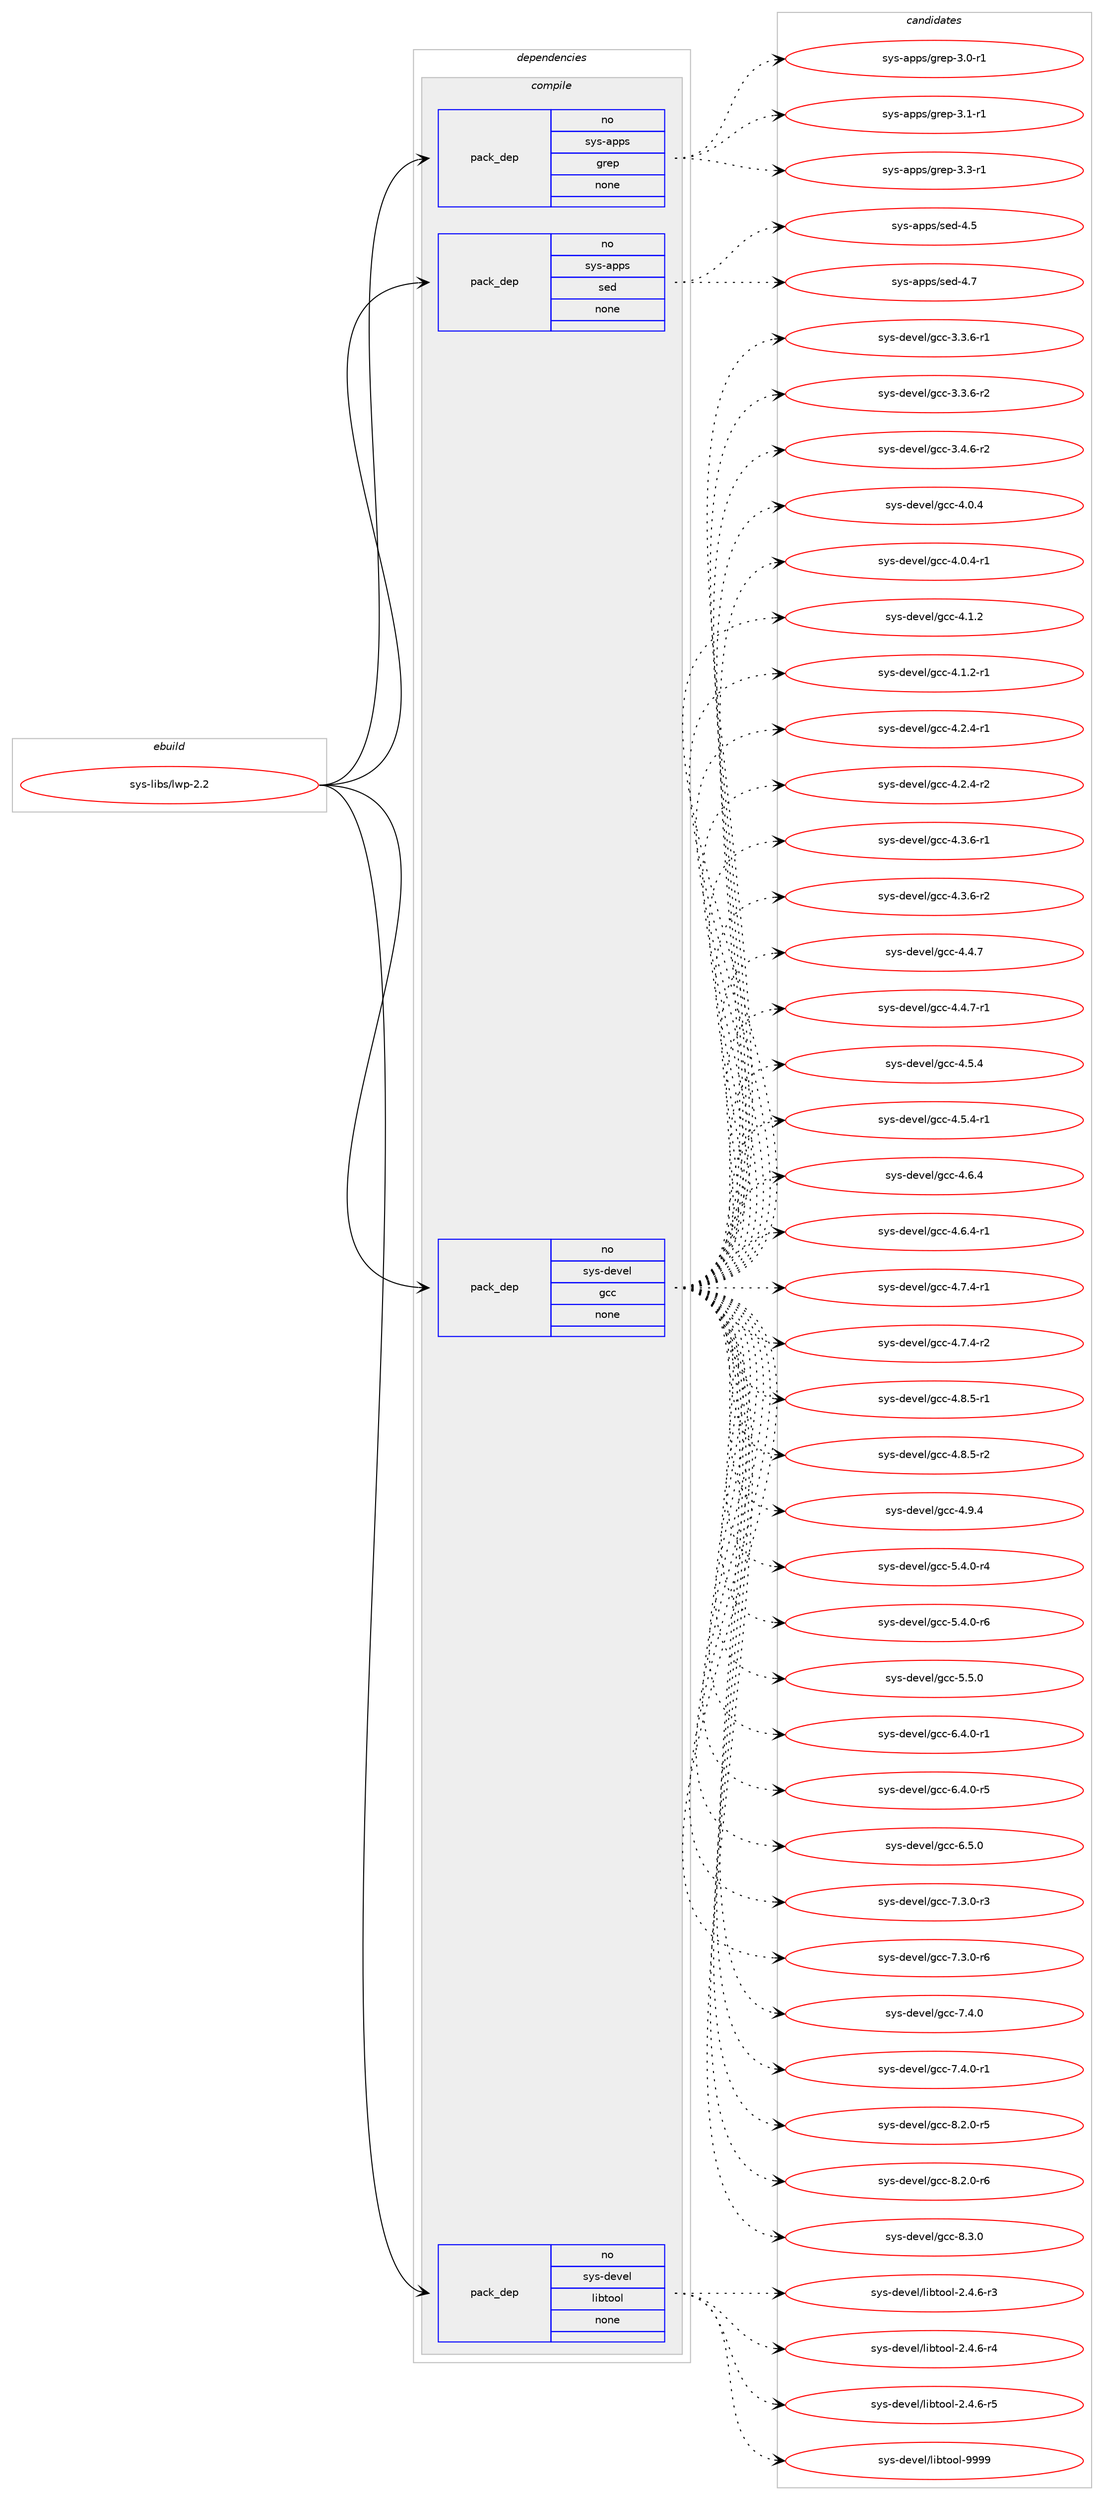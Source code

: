 digraph prolog {

# *************
# Graph options
# *************

newrank=true;
concentrate=true;
compound=true;
graph [rankdir=LR,fontname=Helvetica,fontsize=10,ranksep=1.5];#, ranksep=2.5, nodesep=0.2];
edge  [arrowhead=vee];
node  [fontname=Helvetica,fontsize=10];

# **********
# The ebuild
# **********

subgraph cluster_leftcol {
color=gray;
rank=same;
label=<<i>ebuild</i>>;
id [label="sys-libs/lwp-2.2", color=red, width=4, href="../sys-libs/lwp-2.2.svg"];
}

# ****************
# The dependencies
# ****************

subgraph cluster_midcol {
color=gray;
label=<<i>dependencies</i>>;
subgraph cluster_compile {
fillcolor="#eeeeee";
style=filled;
label=<<i>compile</i>>;
subgraph pack1248245 {
dependency1739122 [label=<<TABLE BORDER="0" CELLBORDER="1" CELLSPACING="0" CELLPADDING="4" WIDTH="220"><TR><TD ROWSPAN="6" CELLPADDING="30">pack_dep</TD></TR><TR><TD WIDTH="110">no</TD></TR><TR><TD>sys-apps</TD></TR><TR><TD>grep</TD></TR><TR><TD>none</TD></TR><TR><TD></TD></TR></TABLE>>, shape=none, color=blue];
}
id:e -> dependency1739122:w [weight=20,style="solid",arrowhead="vee"];
subgraph pack1248246 {
dependency1739123 [label=<<TABLE BORDER="0" CELLBORDER="1" CELLSPACING="0" CELLPADDING="4" WIDTH="220"><TR><TD ROWSPAN="6" CELLPADDING="30">pack_dep</TD></TR><TR><TD WIDTH="110">no</TD></TR><TR><TD>sys-apps</TD></TR><TR><TD>sed</TD></TR><TR><TD>none</TD></TR><TR><TD></TD></TR></TABLE>>, shape=none, color=blue];
}
id:e -> dependency1739123:w [weight=20,style="solid",arrowhead="vee"];
subgraph pack1248247 {
dependency1739124 [label=<<TABLE BORDER="0" CELLBORDER="1" CELLSPACING="0" CELLPADDING="4" WIDTH="220"><TR><TD ROWSPAN="6" CELLPADDING="30">pack_dep</TD></TR><TR><TD WIDTH="110">no</TD></TR><TR><TD>sys-devel</TD></TR><TR><TD>gcc</TD></TR><TR><TD>none</TD></TR><TR><TD></TD></TR></TABLE>>, shape=none, color=blue];
}
id:e -> dependency1739124:w [weight=20,style="solid",arrowhead="vee"];
subgraph pack1248248 {
dependency1739125 [label=<<TABLE BORDER="0" CELLBORDER="1" CELLSPACING="0" CELLPADDING="4" WIDTH="220"><TR><TD ROWSPAN="6" CELLPADDING="30">pack_dep</TD></TR><TR><TD WIDTH="110">no</TD></TR><TR><TD>sys-devel</TD></TR><TR><TD>libtool</TD></TR><TR><TD>none</TD></TR><TR><TD></TD></TR></TABLE>>, shape=none, color=blue];
}
id:e -> dependency1739125:w [weight=20,style="solid",arrowhead="vee"];
}
subgraph cluster_compileandrun {
fillcolor="#eeeeee";
style=filled;
label=<<i>compile and run</i>>;
}
subgraph cluster_run {
fillcolor="#eeeeee";
style=filled;
label=<<i>run</i>>;
}
}

# **************
# The candidates
# **************

subgraph cluster_choices {
rank=same;
color=gray;
label=<<i>candidates</i>>;

subgraph choice1248245 {
color=black;
nodesep=1;
choice115121115459711211211547103114101112455146484511449 [label="sys-apps/grep-3.0-r1", color=red, width=4,href="../sys-apps/grep-3.0-r1.svg"];
choice115121115459711211211547103114101112455146494511449 [label="sys-apps/grep-3.1-r1", color=red, width=4,href="../sys-apps/grep-3.1-r1.svg"];
choice115121115459711211211547103114101112455146514511449 [label="sys-apps/grep-3.3-r1", color=red, width=4,href="../sys-apps/grep-3.3-r1.svg"];
dependency1739122:e -> choice115121115459711211211547103114101112455146484511449:w [style=dotted,weight="100"];
dependency1739122:e -> choice115121115459711211211547103114101112455146494511449:w [style=dotted,weight="100"];
dependency1739122:e -> choice115121115459711211211547103114101112455146514511449:w [style=dotted,weight="100"];
}
subgraph choice1248246 {
color=black;
nodesep=1;
choice11512111545971121121154711510110045524653 [label="sys-apps/sed-4.5", color=red, width=4,href="../sys-apps/sed-4.5.svg"];
choice11512111545971121121154711510110045524655 [label="sys-apps/sed-4.7", color=red, width=4,href="../sys-apps/sed-4.7.svg"];
dependency1739123:e -> choice11512111545971121121154711510110045524653:w [style=dotted,weight="100"];
dependency1739123:e -> choice11512111545971121121154711510110045524655:w [style=dotted,weight="100"];
}
subgraph choice1248247 {
color=black;
nodesep=1;
choice115121115451001011181011084710399994551465146544511449 [label="sys-devel/gcc-3.3.6-r1", color=red, width=4,href="../sys-devel/gcc-3.3.6-r1.svg"];
choice115121115451001011181011084710399994551465146544511450 [label="sys-devel/gcc-3.3.6-r2", color=red, width=4,href="../sys-devel/gcc-3.3.6-r2.svg"];
choice115121115451001011181011084710399994551465246544511450 [label="sys-devel/gcc-3.4.6-r2", color=red, width=4,href="../sys-devel/gcc-3.4.6-r2.svg"];
choice11512111545100101118101108471039999455246484652 [label="sys-devel/gcc-4.0.4", color=red, width=4,href="../sys-devel/gcc-4.0.4.svg"];
choice115121115451001011181011084710399994552464846524511449 [label="sys-devel/gcc-4.0.4-r1", color=red, width=4,href="../sys-devel/gcc-4.0.4-r1.svg"];
choice11512111545100101118101108471039999455246494650 [label="sys-devel/gcc-4.1.2", color=red, width=4,href="../sys-devel/gcc-4.1.2.svg"];
choice115121115451001011181011084710399994552464946504511449 [label="sys-devel/gcc-4.1.2-r1", color=red, width=4,href="../sys-devel/gcc-4.1.2-r1.svg"];
choice115121115451001011181011084710399994552465046524511449 [label="sys-devel/gcc-4.2.4-r1", color=red, width=4,href="../sys-devel/gcc-4.2.4-r1.svg"];
choice115121115451001011181011084710399994552465046524511450 [label="sys-devel/gcc-4.2.4-r2", color=red, width=4,href="../sys-devel/gcc-4.2.4-r2.svg"];
choice115121115451001011181011084710399994552465146544511449 [label="sys-devel/gcc-4.3.6-r1", color=red, width=4,href="../sys-devel/gcc-4.3.6-r1.svg"];
choice115121115451001011181011084710399994552465146544511450 [label="sys-devel/gcc-4.3.6-r2", color=red, width=4,href="../sys-devel/gcc-4.3.6-r2.svg"];
choice11512111545100101118101108471039999455246524655 [label="sys-devel/gcc-4.4.7", color=red, width=4,href="../sys-devel/gcc-4.4.7.svg"];
choice115121115451001011181011084710399994552465246554511449 [label="sys-devel/gcc-4.4.7-r1", color=red, width=4,href="../sys-devel/gcc-4.4.7-r1.svg"];
choice11512111545100101118101108471039999455246534652 [label="sys-devel/gcc-4.5.4", color=red, width=4,href="../sys-devel/gcc-4.5.4.svg"];
choice115121115451001011181011084710399994552465346524511449 [label="sys-devel/gcc-4.5.4-r1", color=red, width=4,href="../sys-devel/gcc-4.5.4-r1.svg"];
choice11512111545100101118101108471039999455246544652 [label="sys-devel/gcc-4.6.4", color=red, width=4,href="../sys-devel/gcc-4.6.4.svg"];
choice115121115451001011181011084710399994552465446524511449 [label="sys-devel/gcc-4.6.4-r1", color=red, width=4,href="../sys-devel/gcc-4.6.4-r1.svg"];
choice115121115451001011181011084710399994552465546524511449 [label="sys-devel/gcc-4.7.4-r1", color=red, width=4,href="../sys-devel/gcc-4.7.4-r1.svg"];
choice115121115451001011181011084710399994552465546524511450 [label="sys-devel/gcc-4.7.4-r2", color=red, width=4,href="../sys-devel/gcc-4.7.4-r2.svg"];
choice115121115451001011181011084710399994552465646534511449 [label="sys-devel/gcc-4.8.5-r1", color=red, width=4,href="../sys-devel/gcc-4.8.5-r1.svg"];
choice115121115451001011181011084710399994552465646534511450 [label="sys-devel/gcc-4.8.5-r2", color=red, width=4,href="../sys-devel/gcc-4.8.5-r2.svg"];
choice11512111545100101118101108471039999455246574652 [label="sys-devel/gcc-4.9.4", color=red, width=4,href="../sys-devel/gcc-4.9.4.svg"];
choice115121115451001011181011084710399994553465246484511452 [label="sys-devel/gcc-5.4.0-r4", color=red, width=4,href="../sys-devel/gcc-5.4.0-r4.svg"];
choice115121115451001011181011084710399994553465246484511454 [label="sys-devel/gcc-5.4.0-r6", color=red, width=4,href="../sys-devel/gcc-5.4.0-r6.svg"];
choice11512111545100101118101108471039999455346534648 [label="sys-devel/gcc-5.5.0", color=red, width=4,href="../sys-devel/gcc-5.5.0.svg"];
choice115121115451001011181011084710399994554465246484511449 [label="sys-devel/gcc-6.4.0-r1", color=red, width=4,href="../sys-devel/gcc-6.4.0-r1.svg"];
choice115121115451001011181011084710399994554465246484511453 [label="sys-devel/gcc-6.4.0-r5", color=red, width=4,href="../sys-devel/gcc-6.4.0-r5.svg"];
choice11512111545100101118101108471039999455446534648 [label="sys-devel/gcc-6.5.0", color=red, width=4,href="../sys-devel/gcc-6.5.0.svg"];
choice115121115451001011181011084710399994555465146484511451 [label="sys-devel/gcc-7.3.0-r3", color=red, width=4,href="../sys-devel/gcc-7.3.0-r3.svg"];
choice115121115451001011181011084710399994555465146484511454 [label="sys-devel/gcc-7.3.0-r6", color=red, width=4,href="../sys-devel/gcc-7.3.0-r6.svg"];
choice11512111545100101118101108471039999455546524648 [label="sys-devel/gcc-7.4.0", color=red, width=4,href="../sys-devel/gcc-7.4.0.svg"];
choice115121115451001011181011084710399994555465246484511449 [label="sys-devel/gcc-7.4.0-r1", color=red, width=4,href="../sys-devel/gcc-7.4.0-r1.svg"];
choice115121115451001011181011084710399994556465046484511453 [label="sys-devel/gcc-8.2.0-r5", color=red, width=4,href="../sys-devel/gcc-8.2.0-r5.svg"];
choice115121115451001011181011084710399994556465046484511454 [label="sys-devel/gcc-8.2.0-r6", color=red, width=4,href="../sys-devel/gcc-8.2.0-r6.svg"];
choice11512111545100101118101108471039999455646514648 [label="sys-devel/gcc-8.3.0", color=red, width=4,href="../sys-devel/gcc-8.3.0.svg"];
dependency1739124:e -> choice115121115451001011181011084710399994551465146544511449:w [style=dotted,weight="100"];
dependency1739124:e -> choice115121115451001011181011084710399994551465146544511450:w [style=dotted,weight="100"];
dependency1739124:e -> choice115121115451001011181011084710399994551465246544511450:w [style=dotted,weight="100"];
dependency1739124:e -> choice11512111545100101118101108471039999455246484652:w [style=dotted,weight="100"];
dependency1739124:e -> choice115121115451001011181011084710399994552464846524511449:w [style=dotted,weight="100"];
dependency1739124:e -> choice11512111545100101118101108471039999455246494650:w [style=dotted,weight="100"];
dependency1739124:e -> choice115121115451001011181011084710399994552464946504511449:w [style=dotted,weight="100"];
dependency1739124:e -> choice115121115451001011181011084710399994552465046524511449:w [style=dotted,weight="100"];
dependency1739124:e -> choice115121115451001011181011084710399994552465046524511450:w [style=dotted,weight="100"];
dependency1739124:e -> choice115121115451001011181011084710399994552465146544511449:w [style=dotted,weight="100"];
dependency1739124:e -> choice115121115451001011181011084710399994552465146544511450:w [style=dotted,weight="100"];
dependency1739124:e -> choice11512111545100101118101108471039999455246524655:w [style=dotted,weight="100"];
dependency1739124:e -> choice115121115451001011181011084710399994552465246554511449:w [style=dotted,weight="100"];
dependency1739124:e -> choice11512111545100101118101108471039999455246534652:w [style=dotted,weight="100"];
dependency1739124:e -> choice115121115451001011181011084710399994552465346524511449:w [style=dotted,weight="100"];
dependency1739124:e -> choice11512111545100101118101108471039999455246544652:w [style=dotted,weight="100"];
dependency1739124:e -> choice115121115451001011181011084710399994552465446524511449:w [style=dotted,weight="100"];
dependency1739124:e -> choice115121115451001011181011084710399994552465546524511449:w [style=dotted,weight="100"];
dependency1739124:e -> choice115121115451001011181011084710399994552465546524511450:w [style=dotted,weight="100"];
dependency1739124:e -> choice115121115451001011181011084710399994552465646534511449:w [style=dotted,weight="100"];
dependency1739124:e -> choice115121115451001011181011084710399994552465646534511450:w [style=dotted,weight="100"];
dependency1739124:e -> choice11512111545100101118101108471039999455246574652:w [style=dotted,weight="100"];
dependency1739124:e -> choice115121115451001011181011084710399994553465246484511452:w [style=dotted,weight="100"];
dependency1739124:e -> choice115121115451001011181011084710399994553465246484511454:w [style=dotted,weight="100"];
dependency1739124:e -> choice11512111545100101118101108471039999455346534648:w [style=dotted,weight="100"];
dependency1739124:e -> choice115121115451001011181011084710399994554465246484511449:w [style=dotted,weight="100"];
dependency1739124:e -> choice115121115451001011181011084710399994554465246484511453:w [style=dotted,weight="100"];
dependency1739124:e -> choice11512111545100101118101108471039999455446534648:w [style=dotted,weight="100"];
dependency1739124:e -> choice115121115451001011181011084710399994555465146484511451:w [style=dotted,weight="100"];
dependency1739124:e -> choice115121115451001011181011084710399994555465146484511454:w [style=dotted,weight="100"];
dependency1739124:e -> choice11512111545100101118101108471039999455546524648:w [style=dotted,weight="100"];
dependency1739124:e -> choice115121115451001011181011084710399994555465246484511449:w [style=dotted,weight="100"];
dependency1739124:e -> choice115121115451001011181011084710399994556465046484511453:w [style=dotted,weight="100"];
dependency1739124:e -> choice115121115451001011181011084710399994556465046484511454:w [style=dotted,weight="100"];
dependency1739124:e -> choice11512111545100101118101108471039999455646514648:w [style=dotted,weight="100"];
}
subgraph choice1248248 {
color=black;
nodesep=1;
choice1151211154510010111810110847108105981161111111084550465246544511451 [label="sys-devel/libtool-2.4.6-r3", color=red, width=4,href="../sys-devel/libtool-2.4.6-r3.svg"];
choice1151211154510010111810110847108105981161111111084550465246544511452 [label="sys-devel/libtool-2.4.6-r4", color=red, width=4,href="../sys-devel/libtool-2.4.6-r4.svg"];
choice1151211154510010111810110847108105981161111111084550465246544511453 [label="sys-devel/libtool-2.4.6-r5", color=red, width=4,href="../sys-devel/libtool-2.4.6-r5.svg"];
choice1151211154510010111810110847108105981161111111084557575757 [label="sys-devel/libtool-9999", color=red, width=4,href="../sys-devel/libtool-9999.svg"];
dependency1739125:e -> choice1151211154510010111810110847108105981161111111084550465246544511451:w [style=dotted,weight="100"];
dependency1739125:e -> choice1151211154510010111810110847108105981161111111084550465246544511452:w [style=dotted,weight="100"];
dependency1739125:e -> choice1151211154510010111810110847108105981161111111084550465246544511453:w [style=dotted,weight="100"];
dependency1739125:e -> choice1151211154510010111810110847108105981161111111084557575757:w [style=dotted,weight="100"];
}
}

}
